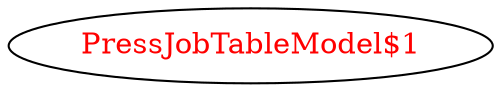 digraph dependencyGraph {
 concentrate=true;
 ranksep="2.0";
 rankdir="LR"; 
 splines="ortho";
"PressJobTableModel$1" [fontcolor="red"];
}